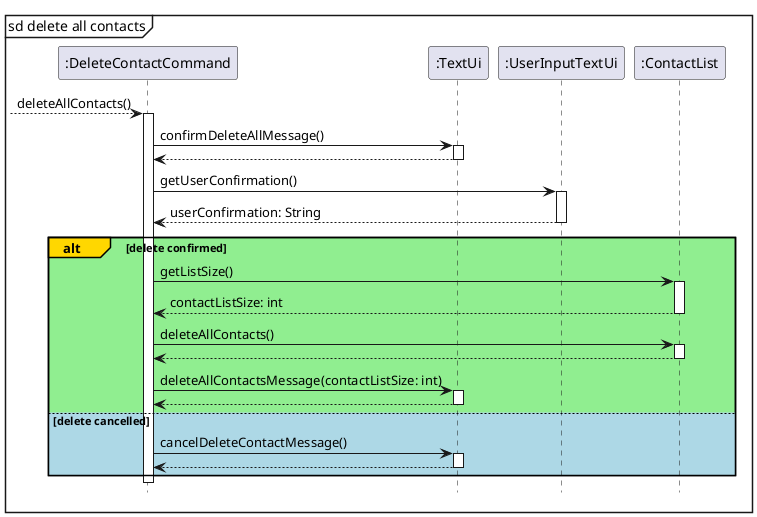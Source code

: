 @startuml
hide footbox
mainframe sd delete all contacts

-->":DeleteContactCommand":deleteAllContacts()
activate ":DeleteContactCommand"

'confirm delete message
":DeleteContactCommand" -> ":TextUi" :confirmDeleteAllMessage()
activate ":TextUi"
":TextUi" --> ":DeleteContactCommand"
deactivate ":TextUi"

'get confirmation from user to delete
":DeleteContactCommand" -> ":UserInputTextUi" :getUserConfirmation()
activate ":UserInputTextUi"
":UserInputTextUi" --> ":DeleteContactCommand" : userConfirmation: String
deactivate ":UserInputTextUi"

alt#gold #lightgreen delete confirmed
    'get size of list for delete message
    ":DeleteContactCommand" -> ":ContactList": getListSize()
    activate ":ContactList"
    ":ContactList" --> ":DeleteContactCommand": contactListSize: int
    deactivate ":ContactList"

    'execute delete for all contacts
    ":DeleteContactCommand" -> ":ContactList":deleteAllContacts()
    activate ":ContactList"
    ":ContactList" --> ":DeleteContactCommand"
    deactivate ":ContactList"

    'Print message to show delete executed
    ":DeleteContactCommand" -> ":TextUi": deleteAllContactsMessage(contactListSize: int)
    activate ":TextUi"
    ":TextUi" --> ":DeleteContactCommand"
    deactivate ":TextUi"

else #lightblue delete cancelled
    'Print message to show delete cancelled
    ":DeleteContactCommand" -> ":TextUi":cancelDeleteContactMessage()
    activate ":TextUi"
    ":TextUi" --> ":DeleteContactCommand"
    deactivate ":TextUi"
end

deactivate ":DeleteContactCommand"

@enduml